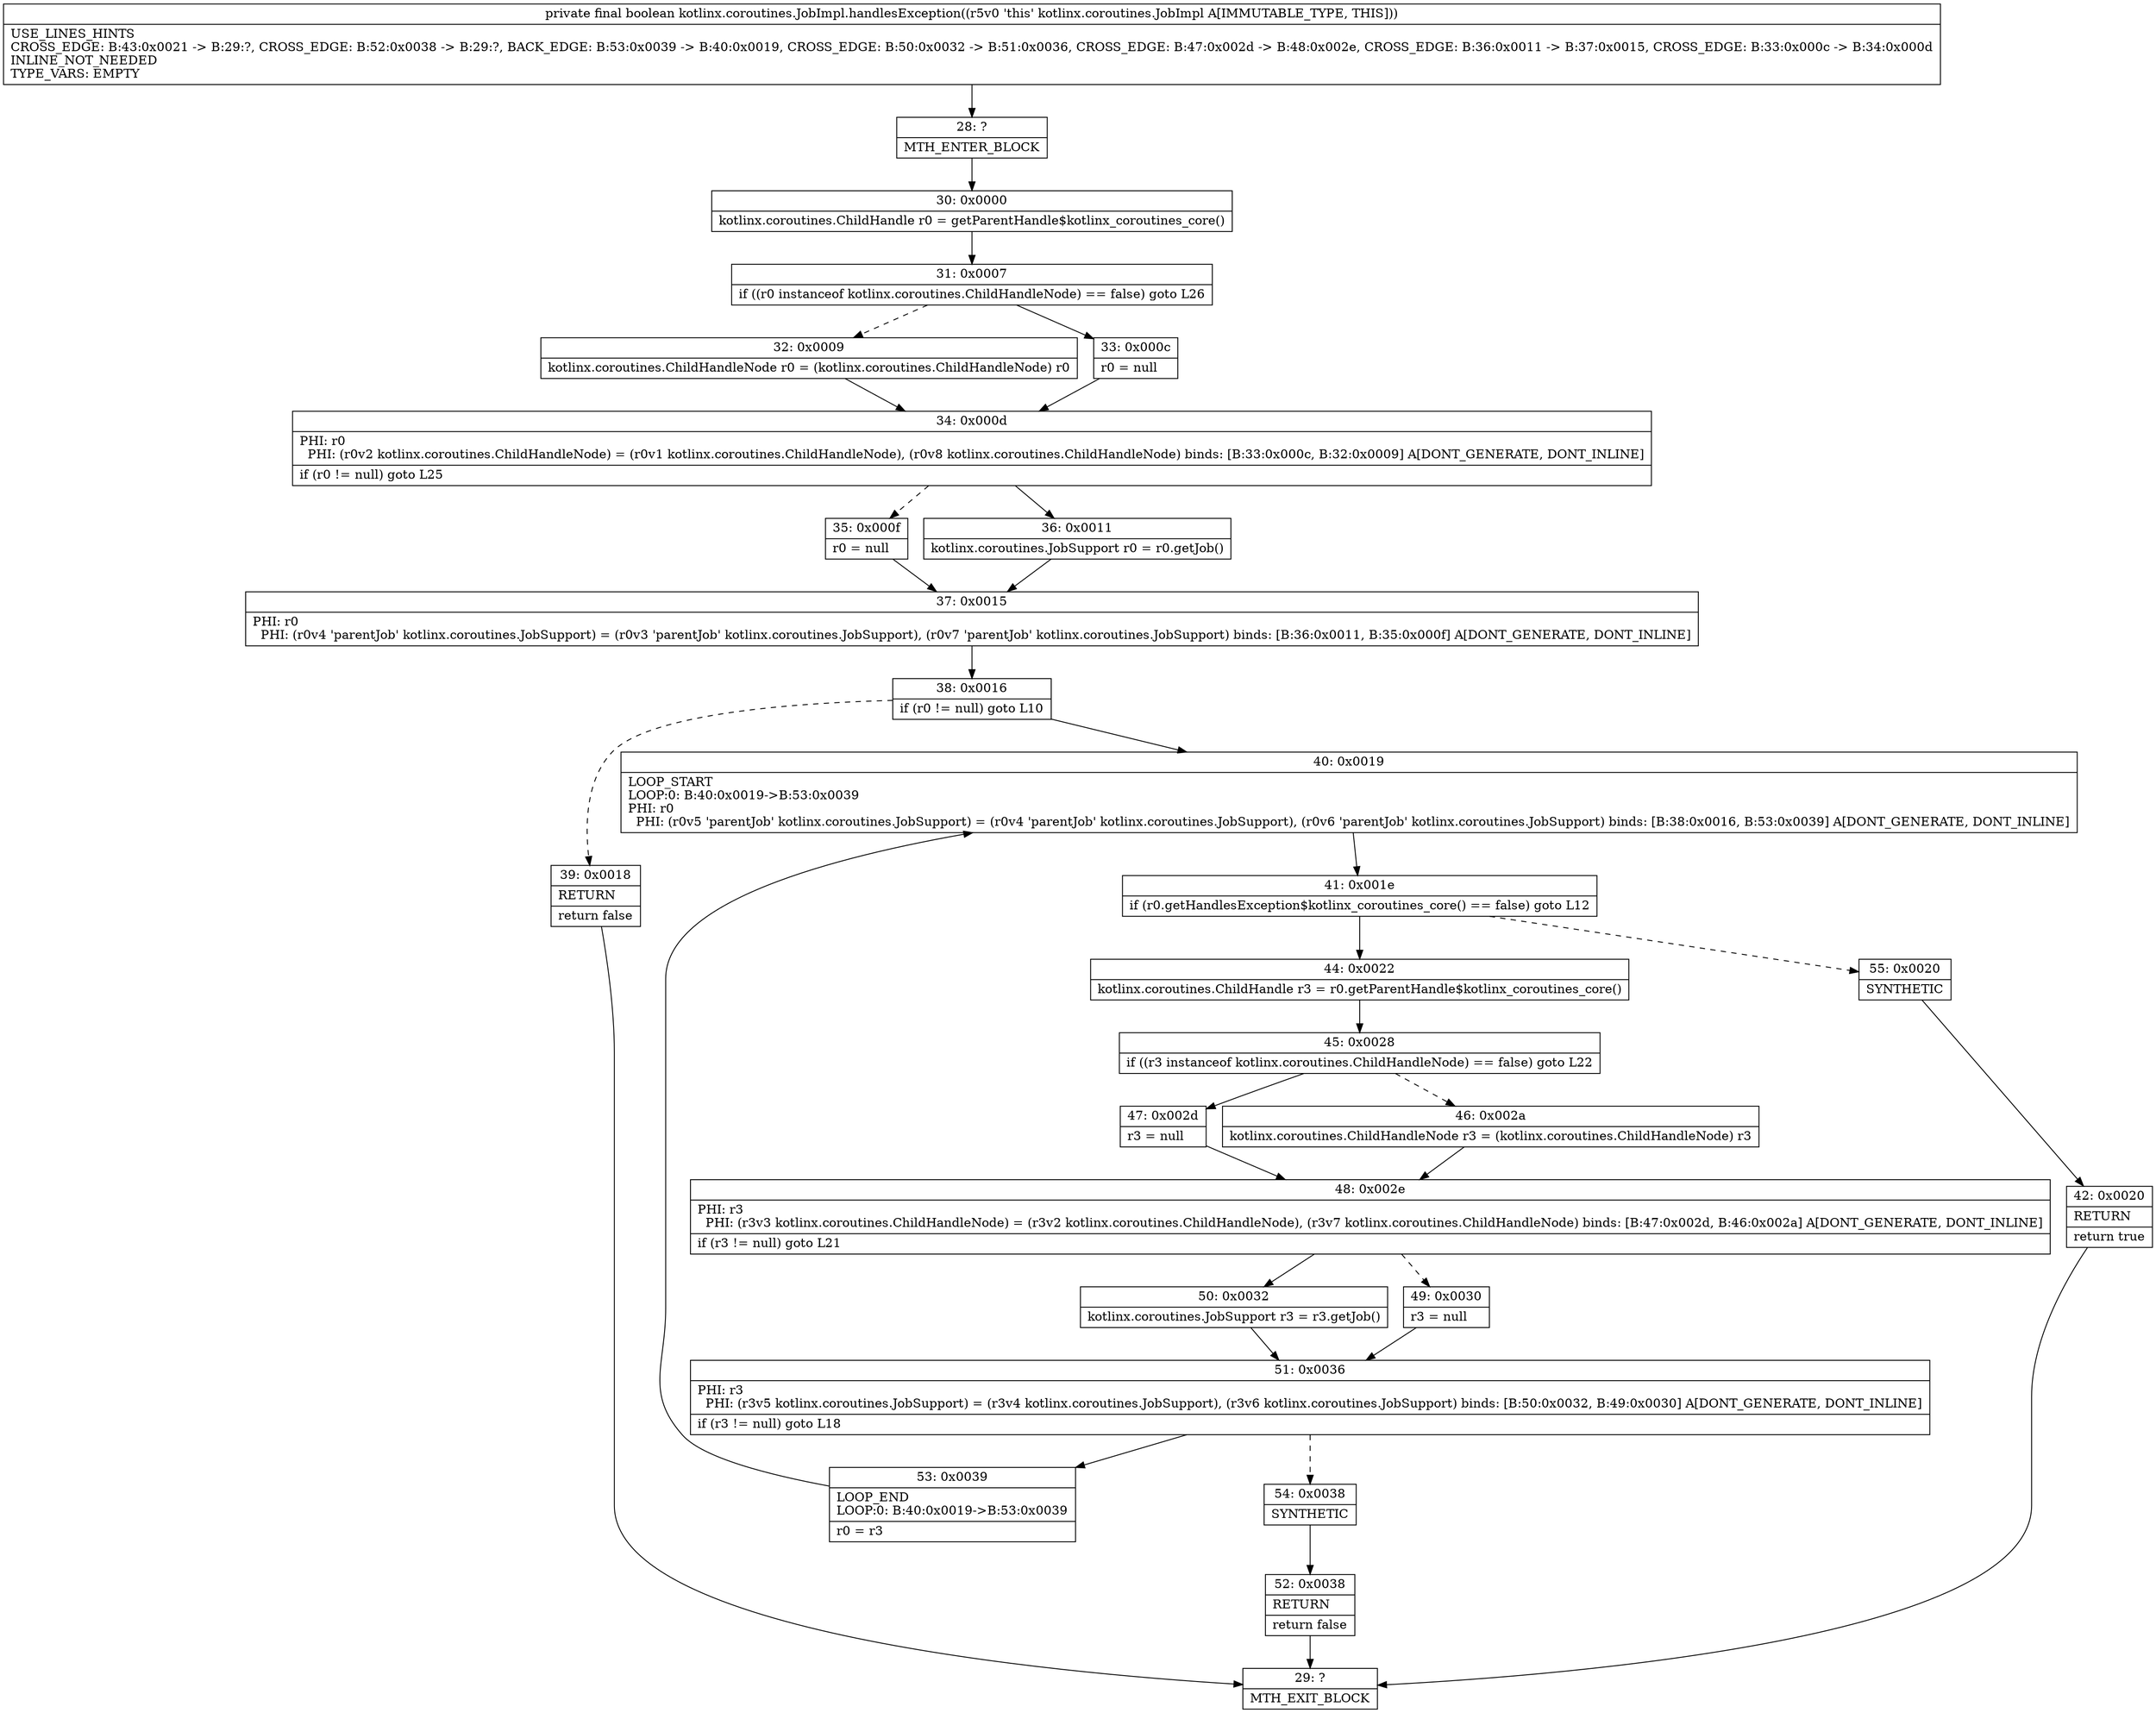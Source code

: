digraph "CFG forkotlinx.coroutines.JobImpl.handlesException()Z" {
Node_28 [shape=record,label="{28\:\ ?|MTH_ENTER_BLOCK\l}"];
Node_30 [shape=record,label="{30\:\ 0x0000|kotlinx.coroutines.ChildHandle r0 = getParentHandle$kotlinx_coroutines_core()\l}"];
Node_31 [shape=record,label="{31\:\ 0x0007|if ((r0 instanceof kotlinx.coroutines.ChildHandleNode) == false) goto L26\l}"];
Node_32 [shape=record,label="{32\:\ 0x0009|kotlinx.coroutines.ChildHandleNode r0 = (kotlinx.coroutines.ChildHandleNode) r0\l}"];
Node_34 [shape=record,label="{34\:\ 0x000d|PHI: r0 \l  PHI: (r0v2 kotlinx.coroutines.ChildHandleNode) = (r0v1 kotlinx.coroutines.ChildHandleNode), (r0v8 kotlinx.coroutines.ChildHandleNode) binds: [B:33:0x000c, B:32:0x0009] A[DONT_GENERATE, DONT_INLINE]\l|if (r0 != null) goto L25\l}"];
Node_35 [shape=record,label="{35\:\ 0x000f|r0 = null\l}"];
Node_37 [shape=record,label="{37\:\ 0x0015|PHI: r0 \l  PHI: (r0v4 'parentJob' kotlinx.coroutines.JobSupport) = (r0v3 'parentJob' kotlinx.coroutines.JobSupport), (r0v7 'parentJob' kotlinx.coroutines.JobSupport) binds: [B:36:0x0011, B:35:0x000f] A[DONT_GENERATE, DONT_INLINE]\l}"];
Node_38 [shape=record,label="{38\:\ 0x0016|if (r0 != null) goto L10\l}"];
Node_39 [shape=record,label="{39\:\ 0x0018|RETURN\l|return false\l}"];
Node_29 [shape=record,label="{29\:\ ?|MTH_EXIT_BLOCK\l}"];
Node_40 [shape=record,label="{40\:\ 0x0019|LOOP_START\lLOOP:0: B:40:0x0019\-\>B:53:0x0039\lPHI: r0 \l  PHI: (r0v5 'parentJob' kotlinx.coroutines.JobSupport) = (r0v4 'parentJob' kotlinx.coroutines.JobSupport), (r0v6 'parentJob' kotlinx.coroutines.JobSupport) binds: [B:38:0x0016, B:53:0x0039] A[DONT_GENERATE, DONT_INLINE]\l}"];
Node_41 [shape=record,label="{41\:\ 0x001e|if (r0.getHandlesException$kotlinx_coroutines_core() == false) goto L12\l}"];
Node_44 [shape=record,label="{44\:\ 0x0022|kotlinx.coroutines.ChildHandle r3 = r0.getParentHandle$kotlinx_coroutines_core()\l}"];
Node_45 [shape=record,label="{45\:\ 0x0028|if ((r3 instanceof kotlinx.coroutines.ChildHandleNode) == false) goto L22\l}"];
Node_46 [shape=record,label="{46\:\ 0x002a|kotlinx.coroutines.ChildHandleNode r3 = (kotlinx.coroutines.ChildHandleNode) r3\l}"];
Node_48 [shape=record,label="{48\:\ 0x002e|PHI: r3 \l  PHI: (r3v3 kotlinx.coroutines.ChildHandleNode) = (r3v2 kotlinx.coroutines.ChildHandleNode), (r3v7 kotlinx.coroutines.ChildHandleNode) binds: [B:47:0x002d, B:46:0x002a] A[DONT_GENERATE, DONT_INLINE]\l|if (r3 != null) goto L21\l}"];
Node_49 [shape=record,label="{49\:\ 0x0030|r3 = null\l}"];
Node_51 [shape=record,label="{51\:\ 0x0036|PHI: r3 \l  PHI: (r3v5 kotlinx.coroutines.JobSupport) = (r3v4 kotlinx.coroutines.JobSupport), (r3v6 kotlinx.coroutines.JobSupport) binds: [B:50:0x0032, B:49:0x0030] A[DONT_GENERATE, DONT_INLINE]\l|if (r3 != null) goto L18\l}"];
Node_53 [shape=record,label="{53\:\ 0x0039|LOOP_END\lLOOP:0: B:40:0x0019\-\>B:53:0x0039\l|r0 = r3\l}"];
Node_54 [shape=record,label="{54\:\ 0x0038|SYNTHETIC\l}"];
Node_52 [shape=record,label="{52\:\ 0x0038|RETURN\l|return false\l}"];
Node_50 [shape=record,label="{50\:\ 0x0032|kotlinx.coroutines.JobSupport r3 = r3.getJob()\l}"];
Node_47 [shape=record,label="{47\:\ 0x002d|r3 = null\l}"];
Node_55 [shape=record,label="{55\:\ 0x0020|SYNTHETIC\l}"];
Node_42 [shape=record,label="{42\:\ 0x0020|RETURN\l|return true\l}"];
Node_36 [shape=record,label="{36\:\ 0x0011|kotlinx.coroutines.JobSupport r0 = r0.getJob()\l}"];
Node_33 [shape=record,label="{33\:\ 0x000c|r0 = null\l}"];
MethodNode[shape=record,label="{private final boolean kotlinx.coroutines.JobImpl.handlesException((r5v0 'this' kotlinx.coroutines.JobImpl A[IMMUTABLE_TYPE, THIS]))  | USE_LINES_HINTS\lCROSS_EDGE: B:43:0x0021 \-\> B:29:?, CROSS_EDGE: B:52:0x0038 \-\> B:29:?, BACK_EDGE: B:53:0x0039 \-\> B:40:0x0019, CROSS_EDGE: B:50:0x0032 \-\> B:51:0x0036, CROSS_EDGE: B:47:0x002d \-\> B:48:0x002e, CROSS_EDGE: B:36:0x0011 \-\> B:37:0x0015, CROSS_EDGE: B:33:0x000c \-\> B:34:0x000d\lINLINE_NOT_NEEDED\lTYPE_VARS: EMPTY\l}"];
MethodNode -> Node_28;Node_28 -> Node_30;
Node_30 -> Node_31;
Node_31 -> Node_32[style=dashed];
Node_31 -> Node_33;
Node_32 -> Node_34;
Node_34 -> Node_35[style=dashed];
Node_34 -> Node_36;
Node_35 -> Node_37;
Node_37 -> Node_38;
Node_38 -> Node_39[style=dashed];
Node_38 -> Node_40;
Node_39 -> Node_29;
Node_40 -> Node_41;
Node_41 -> Node_44;
Node_41 -> Node_55[style=dashed];
Node_44 -> Node_45;
Node_45 -> Node_46[style=dashed];
Node_45 -> Node_47;
Node_46 -> Node_48;
Node_48 -> Node_49[style=dashed];
Node_48 -> Node_50;
Node_49 -> Node_51;
Node_51 -> Node_53;
Node_51 -> Node_54[style=dashed];
Node_53 -> Node_40;
Node_54 -> Node_52;
Node_52 -> Node_29;
Node_50 -> Node_51;
Node_47 -> Node_48;
Node_55 -> Node_42;
Node_42 -> Node_29;
Node_36 -> Node_37;
Node_33 -> Node_34;
}

